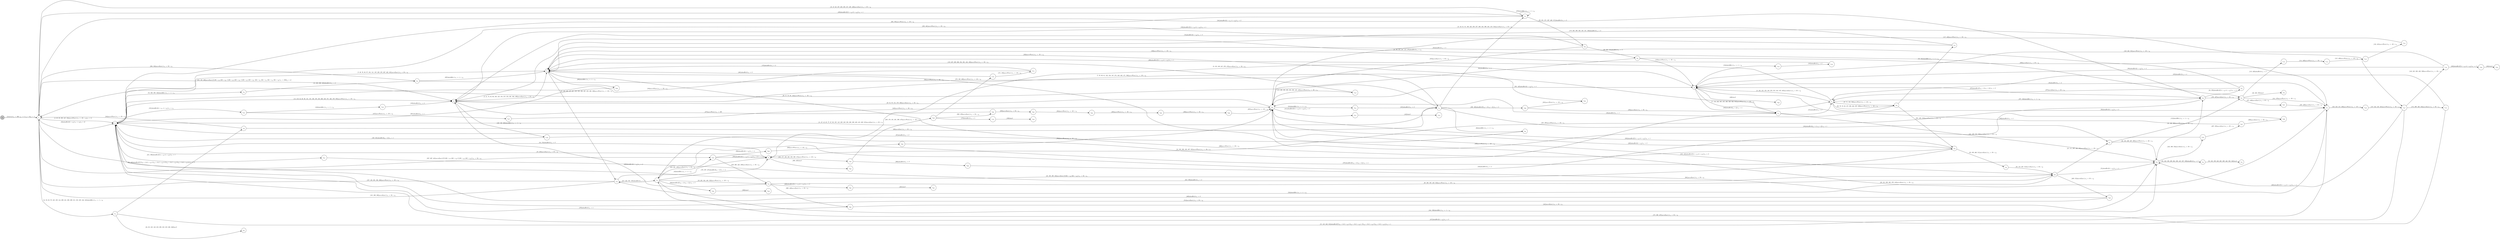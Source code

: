 digraph EFSM{
  graph [rankdir="LR", fontname="Latin Modern Math"];
  node [color="black", fillcolor="white", shape="circle", style="filled", fontname="Latin Modern Math"];
  edge [fontname="Latin Modern Math"];

  s0[fillcolor="gray", label=<s<sub>0</sub>>];
  s1[label=<s<sub>1</sub>>];
  s2[label=<s<sub>2</sub>>];
  s3[label=<s<sub>3</sub>>];
  s4[label=<s<sub>4</sub>>];
  s7[label=<s<sub>7</sub>>];
  s8[label=<s<sub>8</sub>>];
  s9[label=<s<sub>9</sub>>];
  s11[label=<s<sub>11</sub>>];
  s12[label=<s<sub>12</sub>>];
  s14[label=<s<sub>14</sub>>];
  s15[label=<s<sub>15</sub>>];
  s17[label=<s<sub>17</sub>>];
  s18[label=<s<sub>18</sub>>];
  s19[label=<s<sub>19</sub>>];
  s20[label=<s<sub>20</sub>>];
  s21[label=<s<sub>21</sub>>];
  s22[label=<s<sub>22</sub>>];
  s23[label=<s<sub>23</sub>>];
  s24[label=<s<sub>24</sub>>];
  s31[label=<s<sub>31</sub>>];
  s32[label=<s<sub>32</sub>>];
  s36[label=<s<sub>36</sub>>];
  s39[label=<s<sub>39</sub>>];
  s42[label=<s<sub>42</sub>>];
  s48[label=<s<sub>48</sub>>];
  s49[label=<s<sub>49</sub>>];
  s52[label=<s<sub>52</sub>>];
  s53[label=<s<sub>53</sub>>];
  s54[label=<s<sub>54</sub>>];
  s55[label=<s<sub>55</sub>>];
  s59[label=<s<sub>59</sub>>];
  s64[label=<s<sub>64</sub>>];
  s66[label=<s<sub>66</sub>>];
  s73[label=<s<sub>73</sub>>];
  s92[label=<s<sub>92</sub>>];
  s93[label=<s<sub>93</sub>>];
  s113[label=<s<sub>113</sub>>];
  s114[label=<s<sub>114</sub>>];
  s115[label=<s<sub>115</sub>>];
  s116[label=<s<sub>116</sub>>];
  s118[label=<s<sub>118</sub>>];
  s129[label=<s<sub>129</sub>>];
  s134[label=<s<sub>134</sub>>];
  s135[label=<s<sub>135</sub>>];
  s146[label=<s<sub>146</sub>>];
  s147[label=<s<sub>147</sub>>];
  s148[label=<s<sub>148</sub>>];
  s168[label=<s<sub>168</sub>>];
  s169[label=<s<sub>169</sub>>];
  s170[label=<s<sub>170</sub>>];
  s171[label=<s<sub>171</sub>>];
  s174[label=<s<sub>174</sub>>];
  s179[label=<s<sub>179</sub>>];
  s180[label=<s<sub>180</sub>>];
  s181[label=<s<sub>181</sub>>];
  s182[label=<s<sub>182</sub>>];
  s200[label=<s<sub>200</sub>>];
  s211[label=<s<sub>211</sub>>];
  s218[label=<s<sub>218</sub>>];
  s220[label=<s<sub>220</sub>>];
  s221[label=<s<sub>221</sub>>];
  s230[label=<s<sub>230</sub>>];
  s231[label=<s<sub>231</sub>>];
  s282[label=<s<sub>282</sub>>];
  s283[label=<s<sub>283</sub>>];
  s284[label=<s<sub>284</sub>>];
  s285[label=<s<sub>285</sub>>];
  s286[label=<s<sub>286</sub>>];
  s302[label=<s<sub>302</sub>>];
  s303[label=<s<sub>303</sub>>];
  s314[label=<s<sub>314</sub>>];
  s360[label=<s<sub>360</sub>>];
  s369[label=<s<sub>369</sub>>];
  s377[label=<s<sub>377</sub>>];
  s388[label=<s<sub>388</sub>>];
  s411[label=<s<sub>411</sub>>];
  s412[label=<s<sub>412</sub>>];
  s426[label=<s<sub>426</sub>>];
  s442[label=<s<sub>442</sub>>];
  s447[label=<s<sub>447</sub>>];
  s468[label=<s<sub>468</sub>>];
  s483[label=<s<sub>483</sub>>];
  s484[label=<s<sub>484</sub>>];
  s497[label=<s<sub>497</sub>>];
  s498[label=<s<sub>498</sub>>];
  s502[label=<s<sub>502</sub>>];
  s503[label=<s<sub>503</sub>>];

  s0->s1[label=<<i> [1]start:2/o<sub>1</sub> := 200, o<sub>2</sub> := 3, o<sub>3</sub> := 0&#91;r<sub>2</sub> := 1&#93;</i>>];
  s9->s2[label=<<i> [10, 248]moveEast:1/o<sub>1</sub> := 50 + i<sub>0</sub></i>>];
  s14->s15[label=<<i> [15, 145, 242, 312]alienHit:0&#91;!(!(r<sub>2</sub> &gt; 3&or;2 &gt; r<sub>2</sub>)&or;!(r<sub>2</sub> &gt; 3&or;2 &gt; r<sub>2</sub>)), !(!(r<sub>2</sub> &gt; 3&or;2 &gt; r<sub>2</sub>)&or;!(r<sub>2</sub> &gt; 3&or;2 &gt; r<sub>2</sub>))&#93;/o<sub>1</sub> := 1</i>>];
  s15->s8[label=<<i> [16]alienHit:0/o<sub>1</sub> := 2</i>>];
  s23->s24[label=<<i> [24, 276]alienHit:0&#91;!(4 &gt; r<sub>2</sub>&or;4 &gt; r<sub>2</sub>)&#93;/o<sub>1</sub> := 3</i>>];
  s24->s4[label=<<i> [25]alienHit:0/o<sub>1</sub> := 4</i>>];
  s1->s2[label=<<i> [33]alienHit:0&#91;2 &gt; r<sub>2</sub>&#93;/o<sub>1</sub> := r<sub>2</sub>&#91;r<sub>2</sub> := 2&#93;</i>>];
  s7->s15[label=<<i> [38]alienHit:0&#91;4 &gt; r<sub>2</sub>&#93;/o<sub>1</sub> := 2</i>>];
  s42->s9[label=<<i> [43]shieldHit:1/o<sub>1</sub> := -1 + i<sub>0</sub></i>>];
  s9->s2[label=<<i> [44, 154]alienHit:0/o<sub>1</sub> := 3</i>>];
  s20->s22[label=<<i> [51]alienHit:0&#91;4 &gt; r<sub>2</sub>&#93;/o<sub>1</sub> := 4</i>>];
  s55->s11[label=<<i> [56]moveWest:1/o<sub>1</sub> := -50 + i<sub>0</sub></i>>];
  s14->s59[label=<<i> [59, 343]alienHit:0&#91;!(!(!(r<sub>2</sub> &gt; 3&or;2 &gt; r<sub>2</sub>)&or;!(r<sub>2</sub> &gt; 3&or;2 &gt; r<sub>2</sub>))&or;!(!(r<sub>2</sub> &gt; 3&or;2 &gt; r<sub>2</sub>)&or;!(r<sub>2</sub> &gt; 3&or;2 &gt; r<sub>2</sub>)))&#93;/o<sub>1</sub> := 3</i>>];
  s59->s11[label=<<i> [60]moveEast:1/o<sub>1</sub> := 50 + i<sub>0</sub></i>>];
  s11->s12[label=<<i> [12, 46, 61, 91, 106, 222, 250, 257, 269, 316, 390, 404, 419, 516]moveEast:1/o<sub>1</sub> := 50 + i<sub>0</sub></i>>];
  s11->s66[label=<<i> [66]shieldHit:1/o<sub>1</sub> := -1 + i<sub>0</sub></i>>];
  s66->s2[label=<<i> [67]alienHit:0/o<sub>1</sub> := 2</i>>];
  s36->s7[label=<<i> [37, 71, 158, 508]moveWest:1/o<sub>1</sub> := -50 + i<sub>0</sub></i>>];
  s36->s73[label=<<i> [73, 101]shieldHit:1/o<sub>1</sub> := -1 + i<sub>0</sub></i>>];
  s73->s3[label=<<i> [74]alienHit:0&#91;4 &gt; r<sub>2</sub>&#93;/o<sub>1</sub> := 3</i>>];
  s36->s39[label=<<i> [83]alienHit:0/o<sub>1</sub> := 1</i>>];
  s11->s1[label=<<i> [28, 57, 78, 88, 143]moveWest:1/o<sub>1</sub> := -50 + i<sub>0</sub></i>>];
  s93->s39[label=<<i> [94]alienHit:0/o<sub>1</sub> := 4</i>>];
  s31->s32[label=<<i> [32, 100, 373]win:0</i>>];
  s73->s3[label=<<i> [102]alienHit:0&#91;!(4 &gt; r<sub>2</sub>&or;4 &gt; r<sub>2</sub>)&#93;/o<sub>1</sub> := 1</i>>];
  s1->s48[label=<<i> [48, 108, 205, 224]moveEast:1&#91;!(204 &gt; i<sub>0</sub>&or;204 &gt; i<sub>0</sub>)&#93;/o<sub>1</sub> := 50 + i<sub>0</sub></i>>];
  s48->s49[label=<<i> [49, 109, 466, 511]moveEast:1/o<sub>1</sub> := 50 + i<sub>0</sub></i>>];
  s49->s20[label=<<i> [50, 110, 467, 512]moveEast:1/o<sub>1</sub> := 50 + i<sub>0</sub></i>>];
  s21->s31[label=<<i> [112]shieldHit:1/o<sub>1</sub> := -1 + i<sub>0</sub></i>>];
  s31->s113[label=<<i> [113, 428]alienHit:0/o<sub>1</sub> := 2</i>>];
  s113->s114[label=<<i> [114, 429]moveWest:1/o<sub>1</sub> := -50 + i<sub>0</sub></i>>];
  s114->s115[label=<<i> [115, 430]moveWest:1/o<sub>1</sub> := -50 + i<sub>0</sub></i>>];
  s115->s116[label=<<i> [116, 431]moveWest:1/o<sub>1</sub> := -50 + i<sub>0</sub></i>>];
  s116->s39[label=<<i> [117, 432]moveWest:1/o<sub>1</sub> := -50 + i<sub>0</sub></i>>];
  s1->s3[label=<<i> [124, 128, 406]moveEast:1&#91;!(199 &gt; i<sub>0</sub>&or;199 &gt; i<sub>0</sub>), !(199 &gt; i<sub>0</sub>&or;199 &gt; i<sub>0</sub>), !(199 &gt; i<sub>0</sub>&or;199 &gt; i<sub>0</sub>), 204 &gt; i<sub>0</sub>, 204 &gt; i<sub>0</sub>, 204 &gt; i<sub>0</sub>, 204 &gt; i<sub>0</sub>&#93;/o<sub>1</sub> := 250&#91;r<sub>2</sub> := 4&#93;</i>>];
  s129->s2[label=<<i> [130, 321]alienHit:0&#91;r<sub>2</sub> &gt; 2&#93;/o<sub>1</sub> := 1</i>>];
  s8->s134[label=<<i> [134]shieldHit:1/o<sub>1</sub> := -1 + i<sub>0</sub></i>>];
  s134->s135[label=<<i> [135]alienHit:0/o<sub>1</sub> := 2</i>>];
  s135->s4[label=<<i> [136]moveWest:1/o<sub>1</sub> := -50 + i<sub>0</sub></i>>];
  s42->s1[label=<<i> [127, 138, 291, 356, 366]moveWest:1/o<sub>1</sub> := -50 + i<sub>0</sub></i>>];
  s17->s7[label=<<i> [151]alienHit:0/o<sub>1</sub> := 2</i>>];
  s7->s36[label=<<i> [36, 70, 72, 82, 157, 350, 464, 507, 509]moveWest:1/o<sub>1</sub> := -50 + i<sub>0</sub></i>>];
  s8->s17[label=<<i> [160]alienHit:0&#91;r<sub>2</sub> &gt; 2&#93;/o<sub>1</sub> := 4</i>>];
  s11->s21[label=<<i> [164]alienHit:0&#91;r<sub>2</sub> &gt; 2, r<sub>2</sub> &gt; 2&#93;/o<sub>1</sub> := 1</i>>];
  s23->s9[label=<<i> [167, 397]moveWest:1/o<sub>1</sub> := -50 + i<sub>0</sub></i>>];
  s170->s171[label=<<i> [171, 193]moveWest:1/o<sub>1</sub> := -50 + i<sub>0</sub></i>>];
  s171->s4[label=<<i> [172]alienHit:0/o<sub>1</sub> := 2</i>>];
  s168->s169[label=<<i> [169, 178, 191, 281, 399, 475]moveWest:1/o<sub>1</sub> := -50 + i<sub>0</sub></i>>];
  s169->s179[label=<<i> [179]alienHit:0/o<sub>1</sub> := 5</i>>];
  s179->s180[label=<<i> [180]win:0</i>>];
  s2->s181[label=<<i> [181]alienHit:0&#91;4 &gt; r<sub>2</sub>, 4 &gt; r<sub>2</sub>&#93;/o<sub>1</sub> := r<sub>2</sub></i>>];
  s181->s182[label=<<i> [182]shieldHit:1/o<sub>1</sub> := -1 + i<sub>0</sub></i>>];
  s182->s3[label=<<i> [183]alienHit:0/o<sub>1</sub> := 3</i>>];
  s169->s170[label=<<i> [170, 192, 400]moveWest:1/o<sub>1</sub> := -50 + i<sub>0</sub></i>>];
  s171->s2[label=<<i> [194]moveWest:1/o<sub>1</sub> := -50 + i<sub>0</sub></i>>];
  s129->s22[label=<<i> [197]alienHit:0&#91;!(r<sub>2</sub> &gt; 2&or;r<sub>2</sub> &gt; 2)&#93;/o<sub>1</sub> := 4</i>>];
  s4->s200[label=<<i> [200]shieldHit:1/o<sub>1</sub> := -1 + i<sub>0</sub></i>>];
  s200->s2[label=<<i> [201]alienHit:0/o<sub>1</sub> := 1</i>>];
  s48->s4[label=<<i> [206]moveWest:1/o<sub>1</sub> := -50 + i<sub>0</sub></i>>];
  s42->s1[label=<<i> [121, 208, 308]moveEast:1/o<sub>1</sub> := 50 + i<sub>0</sub></i>>];
  s2->s211[label=<<i> [211, 392]alienHit:0&#91;!(4 &gt; r<sub>2</sub>&or;4 &gt; r<sub>2</sub>)&#93;/o<sub>1</sub> := 1</i>>];
  s211->s20[label=<<i> [212, 393]alienHit:0/o<sub>1</sub> := 2</i>>];
  s20->s39[label=<<i> [213, 424]alienHit:0&#91;!(4 &gt; r<sub>2</sub>&or;4 &gt; r<sub>2</sub>)&#93;/o<sub>1</sub> := 3</i>>];
  s18->s218[label=<<i> [218, 301, 438]moveEast:1/o<sub>1</sub> := 50 + i<sub>0</sub></i>>];
  s218->s19[label=<<i> [219, 368, 422, 439]moveEast:1/o<sub>1</sub> := 50 + i<sub>0</sub></i>>];
  s19->s220[label=<<i> [220]alienHit:0&#91;!(4 &gt; r<sub>2</sub>&or;4 &gt; r<sub>2</sub>)&#93;/o<sub>1</sub> := 5</i>>];
  s220->s221[label=<<i> [221]win:0</i>>];
  s48->s39[label=<<i> [225]alienHit:0&#91;4 &gt; r<sub>2</sub>&#93;/o<sub>1</sub> := 2</i>>];
  s4->s2[label=<<i> [5, 26, 76, 86, 97, 104, 141, 185, 228, 255, 267, 402, 491]moveEast:1/o<sub>1</sub> := 50 + i<sub>0</sub></i>>];
  s11->s230[label=<<i> [230, 493]alienHit:0&#91;!(r<sub>2</sub> &gt; 2&or;r<sub>2</sub> &gt; 2)&#93;/o<sub>1</sub> := 3</i>>];
  s230->s231[label=<<i> [231]moveWest:1/o<sub>1</sub> := -50 + i<sub>0</sub></i>>];
  s231->s4[label=<<i> [232]moveWest:1/o<sub>1</sub> := -50 + i<sub>0</sub></i>>];
  s20->s21[label=<<i> [21, 111, 237, 336, 394]moveWest:1/o<sub>1</sub> := -50 + i<sub>0</sub></i>>];
  s15->s146[label=<<i> [146, 243, 415, 480]moveWest:1/o<sub>1</sub> := -50 + i<sub>0</sub></i>>];
  s146->s147[label=<<i> [147, 244, 416, 481]moveWest:1/o<sub>1</sub> := -50 + i<sub>0</sub></i>>];
  s147->s148[label=<<i> [148, 245, 383, 482, 530]moveWest:1/o<sub>1</sub> := -50 + i<sub>0</sub></i>>];
  s148->s8[label=<<i> [149, 246, 531]moveWest:1/o<sub>1</sub> := -50 + i<sub>0</sub></i>>];
  s92->s2[label=<<i> [252, 461]moveWest:1/o<sub>1</sub> := -50 + i<sub>0</sub></i>>];
  s1->s2[label=<<i> [2, 29, 89, 259, 347, 504]moveWest:1/o<sub>1</sub> := -50 + i<sub>0</sub>&#91;r<sub>2</sub> := 5&#93;</i>>];
  s147->s22[label=<<i> [263]alienHit:0&#91;!(4 &gt; r<sub>2</sub>&or;4 &gt; r<sub>2</sub>)&#93;/o<sub>1</sub> := 4</i>>];
  s7->s4[label=<<i> [266]alienHit:0&#91;!(4 &gt; r<sub>2</sub>&or;4 &gt; r<sub>2</sub>)&#93;/o<sub>1</sub> := 1</i>>];
  s12->s12[label=<<i> [270]shieldHit:1/o<sub>1</sub> := -1 + i<sub>0</sub></i>>];
  s12->s92[label=<<i> [92, 251, 271, 327, 460, 517]alienHit:0/o<sub>1</sub> := 2</i>>];
  s92->s39[label=<<i> [272]moveEast:1/o<sub>1</sub> := 50 + i<sub>0</sub></i>>];
  s39->s3[label=<<i> [40, 84, 95, 214, 273, 363]moveEast:1/o<sub>1</sub> := 50 + i<sub>0</sub></i>>];
  s7->s23[label=<<i> [275, 340]shieldHit:1/o<sub>1</sub> := -1 + i<sub>0</sub></i>>];
  s24->s7[label=<<i> [277]moveEast:1/o<sub>1</sub> := 50 + i<sub>0</sub></i>>];
  s7->s8[label=<<i> [8, 133, 152, 159, 188, 278, 374, 454, 472, 485]moveEast:1/o<sub>1</sub> := 50 + i<sub>0</sub></i>>];
  s8->s9[label=<<i> [9, 153, 189, 247, 279, 473]moveEast:1/o<sub>1</sub> := 50 + i<sub>0</sub></i>>];
  s169->s282[label=<<i> [282, 476]moveEast:1/o<sub>1</sub> := 50 + i<sub>0</sub></i>>];
  s282->s283[label=<<i> [283]moveEast:1/o<sub>1</sub> := 50 + i<sub>0</sub></i>>];
  s283->s284[label=<<i> [284]moveWest:1/o<sub>1</sub> := -50 + i<sub>0</sub></i>>];
  s284->s285[label=<<i> [285]moveWest:1/o<sub>1</sub> := -50 + i<sub>0</sub></i>>];
  s285->s286[label=<<i> [286]moveWest:1/o<sub>1</sub> := -50 + i<sub>0</sub></i>>];
  s286->s39[label=<<i> [287]moveWest:1/o<sub>1</sub> := -50 + i<sub>0</sub></i>>];
  s12->s2[label=<<i> [294, 391]moveWest:1/o<sub>1</sub> := -50 + i<sub>0</sub></i>>];
  s55->s4[label=<<i> [297]shieldHit:1/o<sub>1</sub> := -1 + i<sub>0</sub></i>>];
  s174->s18[label=<<i> [175, 300, 437]moveEast:1/o<sub>1</sub> := 50 + i<sub>0</sub></i>>];
  s218->s302[label=<<i> [302]alienHit:0&#91;4 &gt; r<sub>2</sub>&#93;/o<sub>1</sub> := 4</i>>];
  s302->s303[label=<<i> [303]moveWest:1/o<sub>1</sub> := -50 + i<sub>0</sub></i>>];
  s303->s39[label=<<i> [304]moveWest:1/o<sub>1</sub> := -50 + i<sub>0</sub></i>>];
  s39->s314[label=<<i> [314]shieldHit:1/o<sub>1</sub> := -1 + i<sub>0</sub></i>>];
  s314->s11[label=<<i> [315]alienHit:0/o<sub>1</sub> := 2</i>>];
  s3->s129[label=<<i> [129, 196, 320]shieldHit:1/o<sub>1</sub> := -1 + i<sub>0</sub></i>>];
  s2->s54[label=<<i> [54, 202, 295, 322]shieldHit:1/o<sub>1</sub> := -1 + i<sub>0</sub></i>>];
  s54->s55[label=<<i> [55, 203, 296, 323]alienHit:0/o<sub>1</sub> := 2</i>>];
  s55->s1[label=<<i> [204, 324]moveEast:1/o<sub>1</sub> := 50 + i<sub>0</sub></i>>];
  s14->s64[label=<<i> [64, 80, 123, 140, 210, 293, 310, 319, 326, 346]lose:0</i>>];
  s92->s93[label=<<i> [93, 328, 518]alienHit:0/o<sub>1</sub> := 3</i>>];
  s93->s15[label=<<i> [329]moveEast:1/o<sub>1</sub> := 50 + i<sub>0</sub></i>>];
  s39->s8[label=<<i> [331, 425]alienHit:0&#91;4 &gt; r<sub>2</sub>&#93;/o<sub>1</sub> := 4</i>>];
  s18->s19[label=<<i> [19, 235, 334, 488, 522]moveWest:1/o<sub>1</sub> := -50 + i<sub>0</sub></i>>];
  s19->s20[label=<<i> [20, 236, 335, 423, 523]moveWest:1/o<sub>1</sub> := -50 + i<sub>0</sub></i>>];
  s21->s22[label=<<i> [22, 165, 238, 337, 395]moveWest:1/o<sub>1</sub> := -50 + i<sub>0</sub></i>>];
  s23->s1[label=<<i> [341]alienHit:0&#91;4 &gt; r<sub>2</sub>, 4 &gt; r<sub>2</sub>&#93;/o<sub>1</sub> := 2</i>>];
  s1->s14[label=<<i> [14, 58, 63, 79, 122, 139, 144, 209, 241, 292, 309, 311, 318, 325, 342, 345]shieldHit:1/o<sub>1</sub> := -1 + i<sub>0</sub></i>>];
  s59->s1[label=<<i> [344]moveWest:1/o<sub>1</sub> := -50 + i<sub>0</sub></i>>];
  s48->s39[label=<<i> [352]alienHit:0&#91;!(4 &gt; r<sub>2</sub>&or;4 &gt; r<sub>2</sub>)&#93;/o<sub>1</sub> := 1</i>>];
  s39->s118[label=<<i> [118, 226, 288, 305, 353, 380, 433, 449]moveWest:1/o<sub>1</sub> := -50 + i<sub>0</sub></i>>];
  s118->s4[label=<<i> [119, 227, 289, 306, 354, 381, 434, 450]moveWest:1/o<sub>1</sub> := -50 + i<sub>0</sub></i>>];
  s4->s42[label=<<i> [42, 120, 126, 137, 207, 216, 233, 290, 307, 355, 365, 500]moveWest:1/o<sub>1</sub> := -50 + i<sub>0</sub></i>>];
  s1->s218[label=<<i> [357, 367, 421]moveEast:1&#91;!(!(199 &gt; i<sub>0</sub>&or;199 &gt; i<sub>0</sub>)&or;!(199 &gt; i<sub>0</sub>&or;199 &gt; i<sub>0</sub>))&#93;/o<sub>1</sub> := 50 + i<sub>0</sub></i>>];
  s218->s9[label=<<i> [358]alienHit:0&#91;!(4 &gt; r<sub>2</sub>&or;4 &gt; r<sub>2</sub>)&#93;/o<sub>1</sub> := 2</i>>];
  s9->s168[label=<<i> [168, 177, 190, 280, 359, 398, 474]moveWest:1/o<sub>1</sub> := -50 + i<sub>0</sub></i>>];
  s168->s360[label=<<i> [360]alienHit:0/o<sub>1</sub> := 3</i>>];
  s360->s15[label=<<i> [361]moveEast:1/o<sub>1</sub> := 50 + i<sub>0</sub></i>>];
  s3->s4[label=<<i> [4, 41, 75, 85, 96, 103, 125, 184, 215, 254, 261, 364, 490]moveEast:1/o<sub>1</sub> := 50 + i<sub>0</sub></i>>];
  s19->s369[label=<<i> [369, 440]moveEast:1/o<sub>1</sub> := 50 + i<sub>0</sub></i>>];
  s369->s2[label=<<i> [370]alienHit:0/o<sub>1</sub> := 4</i>>];
  s8->s23[label=<<i> [375]alienHit:0&#91;!(r<sub>2</sub> &gt; 2&or;r<sub>2</sub> &gt; 2)&#93;/o<sub>1</sub> := 2</i>>];
  s23->s31[label=<<i> [376, 427]moveEast:1/o<sub>1</sub> := 50 + i<sub>0</sub></i>>];
  s31->s377[label=<<i> [377, 408]moveEast:1/o<sub>1</sub> := 50 + i<sub>0</sub></i>>];
  s377->s15[label=<<i> [378, 409]moveEast:1/o<sub>1</sub> := 50 + i<sub>0</sub></i>>];
  s15->s39[label=<<i> [39, 313, 330, 362, 379, 410]moveEast:1/o<sub>1</sub> := 50 + i<sub>0</sub></i>>];
  s148->s8[label=<<i> [384]alienHit:0&#91;4 &gt; r<sub>2</sub>&#93;/o<sub>1</sub> := 4</i>>];
  s17->s18[label=<<i> [18, 333, 386, 456, 487, 521]moveWest:1/o<sub>1</sub> := -50 + i<sub>0</sub></i>>];
  s9->s388[label=<<i> [388, 458]win:0</i>>];
  s22->s23[label=<<i> [23, 166, 396]moveWest:1/o<sub>1</sub> := -50 + i<sub>0</sub></i>>];
  s170->s4[label=<<i> [401]alienHit:0/o<sub>1</sub> := 3</i>>];
  s3->s31[label=<<i> [31, 99, 372, 407, 413, 478]alienHit:0/o<sub>1</sub> := r<sub>2</sub></i>>];
  s39->s411[label=<<i> [411]alienHit:0&#91;!(4 &gt; r<sub>2</sub>&or;4 &gt; r<sub>2</sub>)&#93;/o<sub>1</sub> := 5</i>>];
  s411->s412[label=<<i> [412]win:0</i>>];
  s31->s15[label=<<i> [414, 479]moveWest:1/o<sub>1</sub> := -50 + i<sub>0</sub></i>>];
  s147->s2[label=<<i> [417]alienHit:0&#91;4 &gt; r<sub>2</sub>&#93;/o<sub>1</sub> := 3</i>>];
  s12->s1[label=<<i> [13, 47, 62, 107, 223, 258, 317, 405, 420]moveEast:1/o<sub>1</sub> := 50 + i<sub>0</sub></i>>];
  s8->s426[label=<<i> [426]win:0</i>>];
  s4->s147[label=<<i> [173, 262, 298, 382, 435, 451, 529]alienHit:0/o<sub>1</sub> := 3</i>>];
  s147->s174[label=<<i> [174, 299, 436, 452]moveEast:1/o<sub>1</sub> := 50 + i<sub>0</sub></i>>];
  s369->s22[label=<<i> [441]moveEast:1/o<sub>1</sub> := 50 + i<sub>0</sub></i>>];
  s22->s442[label=<<i> [442, 496, 534]moveEast:1/o<sub>1</sub> := 50 + i<sub>0</sub></i>>];
  s442->s18[label=<<i> [443]alienHit:0/o<sub>1</sub> := 4</i>>];
  s18->s22[label=<<i> [444, 526]shieldHit:1/o<sub>1</sub> := -1 + i<sub>0</sub></i>>];
  s22->s52[label=<<i> [52, 162, 198, 239, 264, 338, 445, 527, 539]alienHit:0/o<sub>1</sub> := 5</i>>];
  s52->s53[label=<<i> [53, 163, 199, 240, 265, 339, 446, 528, 540]win:0</i>>];
  s181->s447[label=<<i> [447]moveWest:1/o<sub>1</sub> := -50 + i<sub>0</sub></i>>];
  s447->s39[label=<<i> [448]moveWest:1/o<sub>1</sub> := -50 + i<sub>0</sub></i>>];
  s174->s7[label=<<i> [453]alienHit:0/o<sub>1</sub> := 4</i>>];
  s18->s9[label=<<i> [176, 387, 457]alienHit:0&#91;r<sub>2</sub> &gt; 2&#93;/o<sub>1</sub> := 4</i>>];
  s1->s12[label=<<i> [459]alienHit:0&#91;!(2 &gt; r<sub>2</sub>&or;2 &gt; r<sub>2</sub>)&#93;/o<sub>1</sub> := 1</i>>];
  s2->s3[label=<<i> [3, 6, 30, 34, 68, 98, 131, 155, 186, 195, 253, 260, 348, 371, 462, 470, 505]moveWest:1/o<sub>1</sub> := -50 + i<sub>0</sub></i>>];
  s20->s468[label=<<i> [468, 513]moveEast:1/o<sub>1</sub> := 50 + i<sub>0</sub></i>>];
  s468->s2[label=<<i> [469]alienHit:0/o<sub>1</sub> := 3</i>>];
  s3->s7[label=<<i> [7, 35, 69, 81, 132, 156, 187, 274, 349, 463, 471, 506]moveWest:1/o<sub>1</sub> := -50 + i<sub>0</sub></i>>];
  s282->s3[label=<<i> [477]moveWest:1/o<sub>1</sub> := 250</i>>];
  s148->s483[label=<<i> [483]alienHit:0&#91;!(4 &gt; r<sub>2</sub>&or;4 &gt; r<sub>2</sub>)&#93;/o<sub>1</sub> := 5</i>>];
  s483->s484[label=<<i> [484]win:0</i>>];
  s19->s3[label=<<i> [489]alienHit:0&#91;4 &gt; r<sub>2</sub>&#93;/o<sub>1</sub> := 2</i>>];
  s2->s11[label=<<i> [11, 27, 45, 65, 77, 87, 90, 105, 142, 229, 249, 256, 268, 389, 403, 418, 492, 515]moveEast:1/o<sub>1</sub> := 50 + i<sub>0</sub></i>>];
  s230->s17[label=<<i> [494]moveEast:1/o<sub>1</sub> := 50 + i<sub>0</sub></i>>];
  s442->s497[label=<<i> [497, 535]moveEast:1/o<sub>1</sub> := 50 + i<sub>0</sub></i>>];
  s497->s498[label=<<i> [498]moveEast:1/o<sub>1</sub> := 50 + i<sub>0</sub></i>>];
  s498->s4[label=<<i> [499]moveWest:1/o<sub>1</sub> := -50 + i<sub>0</sub></i>>];
  s42->s18[label=<<i> [217, 234, 501, 525]alienHit:0/o<sub>1</sub> := 4</i>>];
  s18->s502[label=<<i> [502]alienHit:0&#91;!(r<sub>2</sub> &gt; 2&or;r<sub>2</sub> &gt; 2)&#93;/o<sub>1</sub> := 5</i>>];
  s502->s503[label=<<i> [503]win:0</i>>];
  s36->s48[label=<<i> [351, 465, 510]moveEast:1/o<sub>1</sub> := 50 + i<sub>0</sub></i>>];
  s468->s2[label=<<i> [514]moveEast:1/o<sub>1</sub> := 50 + i<sub>0</sub></i>>];
  s93->s8[label=<<i> [519]moveWest:1/o<sub>1</sub> := -50 + i<sub>0</sub></i>>];
  s20->s42[label=<<i> [524]shieldHit:1/o<sub>1</sub> := -1 + i<sub>0</sub></i>>];
  s8->s17[label=<<i> [17, 150, 332, 385, 455, 486, 520, 532, 537]moveWest:1/o<sub>1</sub> := -50 + i<sub>0</sub></i>>];
  s497->s8[label=<<i> [536]alienHit:0/o<sub>1</sub> := 4</i>>];
  s17->s22[label=<<i> [161, 495, 533, 538]moveEast:1/o<sub>1</sub> := 50 + i<sub>0</sub></i>>];
}